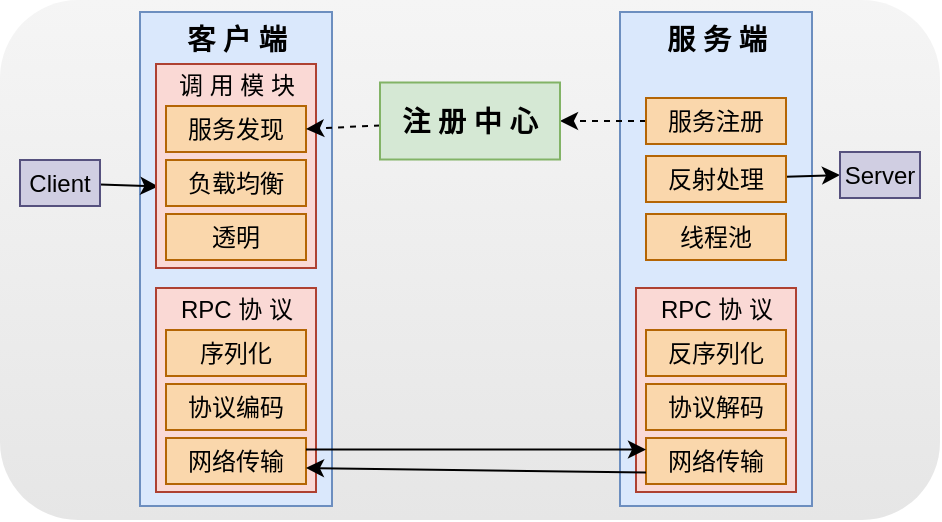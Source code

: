 <mxfile version="14.5.3" type="github">
  <diagram id="o1r8N9ls8SjqPSbXPG7p" name="Page-1">
    <mxGraphModel dx="1038" dy="547" grid="1" gridSize="10" guides="1" tooltips="1" connect="1" arrows="1" fold="1" page="1" pageScale="1" pageWidth="827" pageHeight="1169" math="0" shadow="0">
      <root>
        <mxCell id="0" />
        <mxCell id="1" parent="0" />
        <mxCell id="82nzkFnXa6xJX3jRxXx1-70" value="" style="rounded=1;whiteSpace=wrap;html=1;sketch=0;fontSize=14;fillColor=#f5f5f5;fontColor=#333333;strokeColor=none;gradientColor=#E6E6E6;" vertex="1" parent="1">
          <mxGeometry x="130" y="270" width="470" height="260" as="geometry" />
        </mxCell>
        <mxCell id="82nzkFnXa6xJX3jRxXx1-4" value="" style="rounded=0;whiteSpace=wrap;html=1;sketch=0;fillColor=#dae8fc;strokeColor=#6c8ebf;" vertex="1" parent="1">
          <mxGeometry x="200" y="276" width="96" height="247" as="geometry" />
        </mxCell>
        <mxCell id="82nzkFnXa6xJX3jRxXx1-15" value="" style="rounded=0;whiteSpace=wrap;html=1;sketch=0;fillColor=#fad9d5;strokeColor=#ae4132;" vertex="1" parent="1">
          <mxGeometry x="208" y="414" width="80" height="102" as="geometry" />
        </mxCell>
        <mxCell id="82nzkFnXa6xJX3jRxXx1-16" value="&lt;font face=&quot;Courier New&quot;&gt;序列化&lt;/font&gt;" style="rounded=0;whiteSpace=wrap;html=1;sketch=0;fillColor=#fad7ac;strokeColor=#b46504;" vertex="1" parent="1">
          <mxGeometry x="213" y="435" width="70" height="23" as="geometry" />
        </mxCell>
        <mxCell id="82nzkFnXa6xJX3jRxXx1-17" value="&lt;font face=&quot;Courier New&quot;&gt;协议编码&lt;/font&gt;" style="rounded=0;whiteSpace=wrap;html=1;sketch=0;fillColor=#fad7ac;strokeColor=#b46504;" vertex="1" parent="1">
          <mxGeometry x="213" y="462" width="70" height="23" as="geometry" />
        </mxCell>
        <mxCell id="82nzkFnXa6xJX3jRxXx1-18" value="&lt;font face=&quot;Courier New&quot;&gt;网络传输&lt;/font&gt;" style="rounded=0;whiteSpace=wrap;html=1;sketch=0;fillColor=#fad7ac;strokeColor=#b46504;" vertex="1" parent="1">
          <mxGeometry x="213" y="489" width="70" height="23" as="geometry" />
        </mxCell>
        <mxCell id="82nzkFnXa6xJX3jRxXx1-19" value="&lt;span&gt;RPC 协 议&lt;/span&gt;" style="text;html=1;resizable=0;autosize=1;align=center;verticalAlign=middle;points=[];fillColor=none;strokeColor=none;rounded=0;sketch=0;fontStyle=0" vertex="1" parent="1">
          <mxGeometry x="213" y="415" width="70" height="20" as="geometry" />
        </mxCell>
        <mxCell id="82nzkFnXa6xJX3jRxXx1-43" style="rounded=0;orthogonalLoop=1;jettySize=auto;html=1;fontSize=14;entryX=0.015;entryY=0.6;entryDx=0;entryDy=0;entryPerimeter=0;" edge="1" parent="1" source="82nzkFnXa6xJX3jRxXx1-20" target="82nzkFnXa6xJX3jRxXx1-37">
          <mxGeometry relative="1" as="geometry">
            <mxPoint x="208" y="354" as="targetPoint" />
          </mxGeometry>
        </mxCell>
        <mxCell id="82nzkFnXa6xJX3jRxXx1-20" value="&lt;font color=&quot;#000000&quot;&gt;Client&lt;/font&gt;" style="rounded=0;whiteSpace=wrap;html=1;sketch=0;strokeColor=#56517e;fillColor=#d0cee2;" vertex="1" parent="1">
          <mxGeometry x="140" y="350" width="40" height="23" as="geometry" />
        </mxCell>
        <mxCell id="82nzkFnXa6xJX3jRxXx1-22" value="客 户 端" style="text;html=1;resizable=0;autosize=1;align=center;verticalAlign=middle;points=[];fillColor=none;strokeColor=none;rounded=0;sketch=0;fontStyle=1;fontSize=14;" vertex="1" parent="1">
          <mxGeometry x="213" y="280" width="70" height="20" as="geometry" />
        </mxCell>
        <mxCell id="82nzkFnXa6xJX3jRxXx1-37" value="" style="rounded=0;whiteSpace=wrap;html=1;sketch=0;fillColor=#fad9d5;strokeColor=#ae4132;" vertex="1" parent="1">
          <mxGeometry x="208" y="302" width="80" height="102" as="geometry" />
        </mxCell>
        <mxCell id="82nzkFnXa6xJX3jRxXx1-38" value="&lt;font face=&quot;Courier New&quot;&gt;服务发现&lt;/font&gt;" style="rounded=0;whiteSpace=wrap;html=1;sketch=0;fillColor=#fad7ac;strokeColor=#b46504;" vertex="1" parent="1">
          <mxGeometry x="213" y="323" width="70" height="23" as="geometry" />
        </mxCell>
        <mxCell id="82nzkFnXa6xJX3jRxXx1-39" value="&lt;font face=&quot;Courier New&quot;&gt;负载均衡&lt;/font&gt;" style="rounded=0;whiteSpace=wrap;html=1;sketch=0;fillColor=#fad7ac;strokeColor=#b46504;" vertex="1" parent="1">
          <mxGeometry x="213" y="350" width="70" height="23" as="geometry" />
        </mxCell>
        <mxCell id="82nzkFnXa6xJX3jRxXx1-40" value="&lt;font face=&quot;Courier New&quot;&gt;透明&lt;/font&gt;" style="rounded=0;whiteSpace=wrap;html=1;sketch=0;fillColor=#fad7ac;strokeColor=#b46504;" vertex="1" parent="1">
          <mxGeometry x="213" y="377" width="70" height="23" as="geometry" />
        </mxCell>
        <mxCell id="82nzkFnXa6xJX3jRxXx1-41" value="&lt;span&gt;调 用 模 块&lt;/span&gt;" style="text;html=1;resizable=0;autosize=1;align=center;verticalAlign=middle;points=[];fillColor=none;strokeColor=none;rounded=0;sketch=0;fontStyle=0" vertex="1" parent="1">
          <mxGeometry x="213" y="303" width="70" height="20" as="geometry" />
        </mxCell>
        <mxCell id="82nzkFnXa6xJX3jRxXx1-44" value="" style="rounded=0;whiteSpace=wrap;html=1;sketch=0;fillColor=#dae8fc;strokeColor=#6c8ebf;" vertex="1" parent="1">
          <mxGeometry x="440" y="276" width="96" height="247" as="geometry" />
        </mxCell>
        <mxCell id="82nzkFnXa6xJX3jRxXx1-45" value="" style="rounded=0;whiteSpace=wrap;html=1;sketch=0;fillColor=#fad9d5;strokeColor=#ae4132;" vertex="1" parent="1">
          <mxGeometry x="448" y="414" width="80" height="102" as="geometry" />
        </mxCell>
        <mxCell id="82nzkFnXa6xJX3jRxXx1-46" value="&lt;font face=&quot;Courier New&quot;&gt;反序列化&lt;/font&gt;" style="rounded=0;whiteSpace=wrap;html=1;sketch=0;fillColor=#fad7ac;strokeColor=#b46504;" vertex="1" parent="1">
          <mxGeometry x="453" y="435" width="70" height="23" as="geometry" />
        </mxCell>
        <mxCell id="82nzkFnXa6xJX3jRxXx1-47" value="&lt;font face=&quot;Courier New&quot;&gt;协议解码&lt;/font&gt;" style="rounded=0;whiteSpace=wrap;html=1;sketch=0;fillColor=#fad7ac;strokeColor=#b46504;" vertex="1" parent="1">
          <mxGeometry x="453" y="462" width="70" height="23" as="geometry" />
        </mxCell>
        <mxCell id="82nzkFnXa6xJX3jRxXx1-48" value="&lt;font face=&quot;Courier New&quot;&gt;网络传输&lt;/font&gt;" style="rounded=0;whiteSpace=wrap;html=1;sketch=0;fillColor=#fad7ac;strokeColor=#b46504;" vertex="1" parent="1">
          <mxGeometry x="453" y="489" width="70" height="23" as="geometry" />
        </mxCell>
        <mxCell id="82nzkFnXa6xJX3jRxXx1-49" value="&lt;span&gt;RPC 协 议&lt;/span&gt;" style="text;html=1;resizable=0;autosize=1;align=center;verticalAlign=middle;points=[];fillColor=none;strokeColor=none;rounded=0;sketch=0;fontStyle=0" vertex="1" parent="1">
          <mxGeometry x="453" y="415" width="70" height="20" as="geometry" />
        </mxCell>
        <mxCell id="82nzkFnXa6xJX3jRxXx1-52" value="服 务 端" style="text;html=1;resizable=0;autosize=1;align=center;verticalAlign=middle;points=[];fillColor=none;strokeColor=none;rounded=0;sketch=0;fontStyle=1;fontSize=14;" vertex="1" parent="1">
          <mxGeometry x="453" y="280" width="70" height="20" as="geometry" />
        </mxCell>
        <mxCell id="82nzkFnXa6xJX3jRxXx1-64" style="edgeStyle=none;rounded=0;orthogonalLoop=1;jettySize=auto;html=1;entryX=1;entryY=0.5;entryDx=0;entryDy=0;dashed=1;fontSize=14;" edge="1" parent="1" source="82nzkFnXa6xJX3jRxXx1-54" target="82nzkFnXa6xJX3jRxXx1-61">
          <mxGeometry relative="1" as="geometry" />
        </mxCell>
        <mxCell id="82nzkFnXa6xJX3jRxXx1-54" value="&lt;font face=&quot;Courier New&quot;&gt;服务注册&lt;/font&gt;" style="rounded=0;whiteSpace=wrap;html=1;sketch=0;fillColor=#fad7ac;strokeColor=#b46504;" vertex="1" parent="1">
          <mxGeometry x="453" y="319" width="70" height="23" as="geometry" />
        </mxCell>
        <mxCell id="82nzkFnXa6xJX3jRxXx1-67" style="edgeStyle=none;rounded=0;orthogonalLoop=1;jettySize=auto;html=1;entryX=0;entryY=0.5;entryDx=0;entryDy=0;fontSize=14;" edge="1" parent="1" source="82nzkFnXa6xJX3jRxXx1-55" target="82nzkFnXa6xJX3jRxXx1-58">
          <mxGeometry relative="1" as="geometry" />
        </mxCell>
        <mxCell id="82nzkFnXa6xJX3jRxXx1-55" value="&lt;font face=&quot;Courier New&quot;&gt;反射处理&lt;/font&gt;" style="rounded=0;whiteSpace=wrap;html=1;sketch=0;fillColor=#fad7ac;strokeColor=#b46504;" vertex="1" parent="1">
          <mxGeometry x="453" y="348" width="70" height="23" as="geometry" />
        </mxCell>
        <mxCell id="82nzkFnXa6xJX3jRxXx1-56" value="&lt;font face=&quot;Courier New&quot;&gt;线程池&lt;/font&gt;" style="rounded=0;whiteSpace=wrap;html=1;sketch=0;fillColor=#fad7ac;strokeColor=#b46504;" vertex="1" parent="1">
          <mxGeometry x="453" y="377" width="70" height="23" as="geometry" />
        </mxCell>
        <mxCell id="82nzkFnXa6xJX3jRxXx1-58" value="&lt;font color=&quot;#000000&quot;&gt;Server&lt;/font&gt;" style="rounded=0;whiteSpace=wrap;html=1;sketch=0;strokeColor=#56517e;fillColor=#d0cee2;" vertex="1" parent="1">
          <mxGeometry x="550" y="346" width="40" height="23" as="geometry" />
        </mxCell>
        <mxCell id="82nzkFnXa6xJX3jRxXx1-62" style="edgeStyle=none;rounded=0;orthogonalLoop=1;jettySize=auto;html=1;entryX=1;entryY=0.5;entryDx=0;entryDy=0;fontSize=14;dashed=1;" edge="1" parent="1" source="82nzkFnXa6xJX3jRxXx1-61" target="82nzkFnXa6xJX3jRxXx1-38">
          <mxGeometry relative="1" as="geometry" />
        </mxCell>
        <mxCell id="82nzkFnXa6xJX3jRxXx1-61" value="&lt;b&gt;注 册 中 心&lt;/b&gt;" style="rounded=0;whiteSpace=wrap;html=1;sketch=0;fillColor=#d5e8d4;fontSize=14;strokeColor=#82b366;" vertex="1" parent="1">
          <mxGeometry x="320" y="311.25" width="90" height="38.5" as="geometry" />
        </mxCell>
        <mxCell id="82nzkFnXa6xJX3jRxXx1-63" style="edgeStyle=none;rounded=0;orthogonalLoop=1;jettySize=auto;html=1;entryX=1;entryY=0.5;entryDx=0;entryDy=0;dashed=1;fontSize=14;" edge="1" parent="1" source="82nzkFnXa6xJX3jRxXx1-61" target="82nzkFnXa6xJX3jRxXx1-61">
          <mxGeometry relative="1" as="geometry" />
        </mxCell>
        <mxCell id="82nzkFnXa6xJX3jRxXx1-68" value="" style="endArrow=classic;html=1;fontSize=14;entryX=0;entryY=0.25;entryDx=0;entryDy=0;exitX=1;exitY=0.25;exitDx=0;exitDy=0;" edge="1" parent="1" source="82nzkFnXa6xJX3jRxXx1-18" target="82nzkFnXa6xJX3jRxXx1-48">
          <mxGeometry width="50" height="50" relative="1" as="geometry">
            <mxPoint x="280" y="495" as="sourcePoint" />
            <mxPoint x="380" y="435" as="targetPoint" />
          </mxGeometry>
        </mxCell>
        <mxCell id="82nzkFnXa6xJX3jRxXx1-69" value="" style="endArrow=classic;html=1;fontSize=14;entryX=1;entryY=0.652;entryDx=0;entryDy=0;entryPerimeter=0;exitX=0;exitY=0.75;exitDx=0;exitDy=0;" edge="1" parent="1" source="82nzkFnXa6xJX3jRxXx1-48" target="82nzkFnXa6xJX3jRxXx1-18">
          <mxGeometry width="50" height="50" relative="1" as="geometry">
            <mxPoint x="453" y="508" as="sourcePoint" />
            <mxPoint x="390" y="473" as="targetPoint" />
          </mxGeometry>
        </mxCell>
      </root>
    </mxGraphModel>
  </diagram>
</mxfile>
